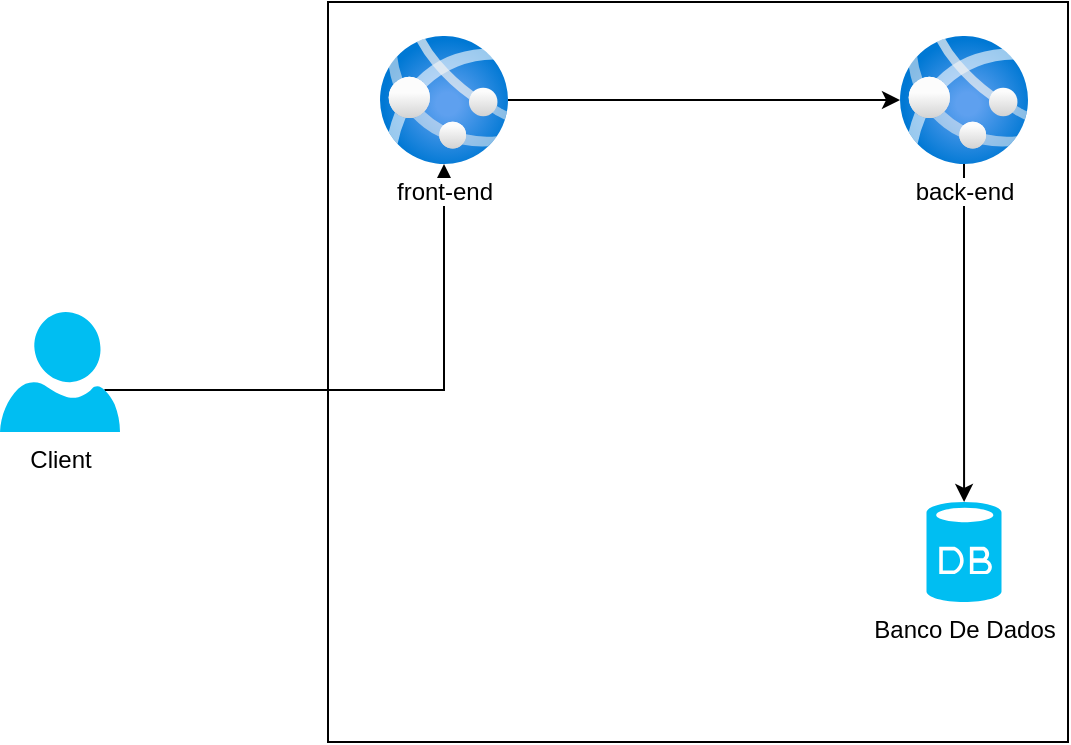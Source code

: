 <mxfile version="14.9.0" type="github">
  <diagram id="4t_np2EbvWZ8o2hDPCFG" name="Page-1">
    <mxGraphModel dx="946" dy="513" grid="1" gridSize="10" guides="1" tooltips="1" connect="1" arrows="1" fold="1" page="1" pageScale="1" pageWidth="827" pageHeight="1169" math="0" shadow="0">
      <root>
        <mxCell id="0" />
        <mxCell id="1" parent="0" />
        <mxCell id="COQQ3bqbTmnxmAFUH2j1-2" value="" style="whiteSpace=wrap;html=1;aspect=fixed;" vertex="1" parent="1">
          <mxGeometry x="234" y="20" width="370" height="370" as="geometry" />
        </mxCell>
        <mxCell id="COQQ3bqbTmnxmAFUH2j1-8" style="edgeStyle=orthogonalEdgeStyle;rounded=0;orthogonalLoop=1;jettySize=auto;html=1;exitX=0.87;exitY=0.65;exitDx=0;exitDy=0;exitPerimeter=0;" edge="1" parent="1" source="COQQ3bqbTmnxmAFUH2j1-1" target="COQQ3bqbTmnxmAFUH2j1-5">
          <mxGeometry relative="1" as="geometry" />
        </mxCell>
        <object label="Client" placeholders="1" Client="" id="COQQ3bqbTmnxmAFUH2j1-1">
          <mxCell style="verticalLabelPosition=bottom;html=1;verticalAlign=top;align=center;strokeColor=none;fillColor=#00BEF2;shape=mxgraph.azure.user;" vertex="1" parent="1">
            <mxGeometry x="70" y="175" width="60" height="60" as="geometry" />
          </mxCell>
        </object>
        <mxCell id="COQQ3bqbTmnxmAFUH2j1-9" style="edgeStyle=orthogonalEdgeStyle;rounded=0;orthogonalLoop=1;jettySize=auto;html=1;" edge="1" parent="1" source="COQQ3bqbTmnxmAFUH2j1-5" target="COQQ3bqbTmnxmAFUH2j1-6">
          <mxGeometry relative="1" as="geometry" />
        </mxCell>
        <mxCell id="COQQ3bqbTmnxmAFUH2j1-5" value="front-end" style="aspect=fixed;html=1;points=[];align=center;image;fontSize=12;image=img/lib/azure2/app_services/App_Services.svg;pointerEvents=1;fillColor=#00BEF2;" vertex="1" parent="1">
          <mxGeometry x="260" y="37" width="64" height="64" as="geometry" />
        </mxCell>
        <mxCell id="COQQ3bqbTmnxmAFUH2j1-10" style="edgeStyle=orthogonalEdgeStyle;rounded=0;orthogonalLoop=1;jettySize=auto;html=1;" edge="1" parent="1" source="COQQ3bqbTmnxmAFUH2j1-6" target="COQQ3bqbTmnxmAFUH2j1-7">
          <mxGeometry relative="1" as="geometry" />
        </mxCell>
        <mxCell id="COQQ3bqbTmnxmAFUH2j1-6" value="back-end" style="aspect=fixed;html=1;points=[];align=center;image;fontSize=12;image=img/lib/azure2/app_services/App_Services.svg;pointerEvents=1;fillColor=#00BEF2;" vertex="1" parent="1">
          <mxGeometry x="520" y="37" width="64" height="64" as="geometry" />
        </mxCell>
        <mxCell id="COQQ3bqbTmnxmAFUH2j1-7" value="Banco De Dados" style="verticalLabelPosition=bottom;html=1;verticalAlign=top;align=center;strokeColor=none;fillColor=#00BEF2;shape=mxgraph.azure.database;pointerEvents=1;" vertex="1" parent="1">
          <mxGeometry x="533.25" y="270" width="37.5" height="50" as="geometry" />
        </mxCell>
      </root>
    </mxGraphModel>
  </diagram>
</mxfile>
